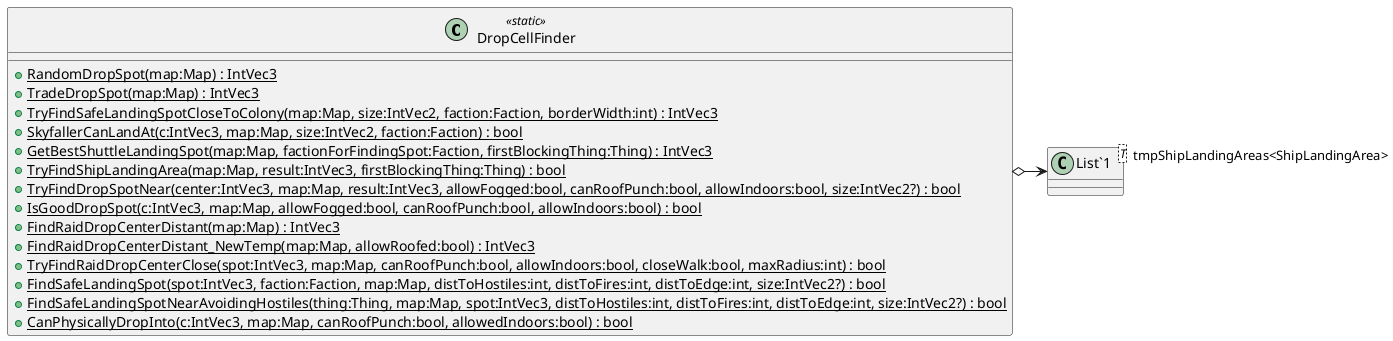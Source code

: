 @startuml
class DropCellFinder <<static>> {
    + {static} RandomDropSpot(map:Map) : IntVec3
    + {static} TradeDropSpot(map:Map) : IntVec3
    + {static} TryFindSafeLandingSpotCloseToColony(map:Map, size:IntVec2, faction:Faction, borderWidth:int) : IntVec3
    + {static} SkyfallerCanLandAt(c:IntVec3, map:Map, size:IntVec2, faction:Faction) : bool
    + {static} GetBestShuttleLandingSpot(map:Map, factionForFindingSpot:Faction, firstBlockingThing:Thing) : IntVec3
    + {static} TryFindShipLandingArea(map:Map, result:IntVec3, firstBlockingThing:Thing) : bool
    + {static} TryFindDropSpotNear(center:IntVec3, map:Map, result:IntVec3, allowFogged:bool, canRoofPunch:bool, allowIndoors:bool, size:IntVec2?) : bool
    + {static} IsGoodDropSpot(c:IntVec3, map:Map, allowFogged:bool, canRoofPunch:bool, allowIndoors:bool) : bool
    + {static} FindRaidDropCenterDistant(map:Map) : IntVec3
    + {static} FindRaidDropCenterDistant_NewTemp(map:Map, allowRoofed:bool) : IntVec3
    + {static} TryFindRaidDropCenterClose(spot:IntVec3, map:Map, canRoofPunch:bool, allowIndoors:bool, closeWalk:bool, maxRadius:int) : bool
    + {static} FindSafeLandingSpot(spot:IntVec3, faction:Faction, map:Map, distToHostiles:int, distToFires:int, distToEdge:int, size:IntVec2?) : bool
    + {static} FindSafeLandingSpotNearAvoidingHostiles(thing:Thing, map:Map, spot:IntVec3, distToHostiles:int, distToFires:int, distToEdge:int, size:IntVec2?) : bool
    + {static} CanPhysicallyDropInto(c:IntVec3, map:Map, canRoofPunch:bool, allowedIndoors:bool) : bool
}
class "List`1"<T> {
}
DropCellFinder o-> "tmpShipLandingAreas<ShipLandingArea>" "List`1"
@enduml
